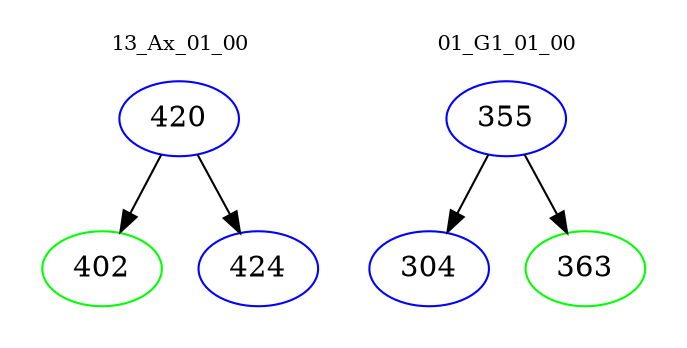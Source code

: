 digraph{
subgraph cluster_0 {
color = white
label = "13_Ax_01_00";
fontsize=10;
T0_420 [label="420", color="blue"]
T0_420 -> T0_402 [color="black"]
T0_402 [label="402", color="green"]
T0_420 -> T0_424 [color="black"]
T0_424 [label="424", color="blue"]
}
subgraph cluster_1 {
color = white
label = "01_G1_01_00";
fontsize=10;
T1_355 [label="355", color="blue"]
T1_355 -> T1_304 [color="black"]
T1_304 [label="304", color="blue"]
T1_355 -> T1_363 [color="black"]
T1_363 [label="363", color="green"]
}
}
